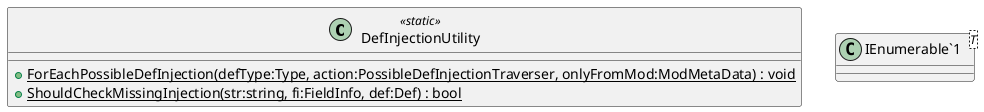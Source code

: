 @startuml
class DefInjectionUtility <<static>> {
    + {static} ForEachPossibleDefInjection(defType:Type, action:PossibleDefInjectionTraverser, onlyFromMod:ModMetaData) : void
    + {static} ShouldCheckMissingInjection(str:string, fi:FieldInfo, def:Def) : bool
}
class "IEnumerable`1"<T> {
}
@enduml
